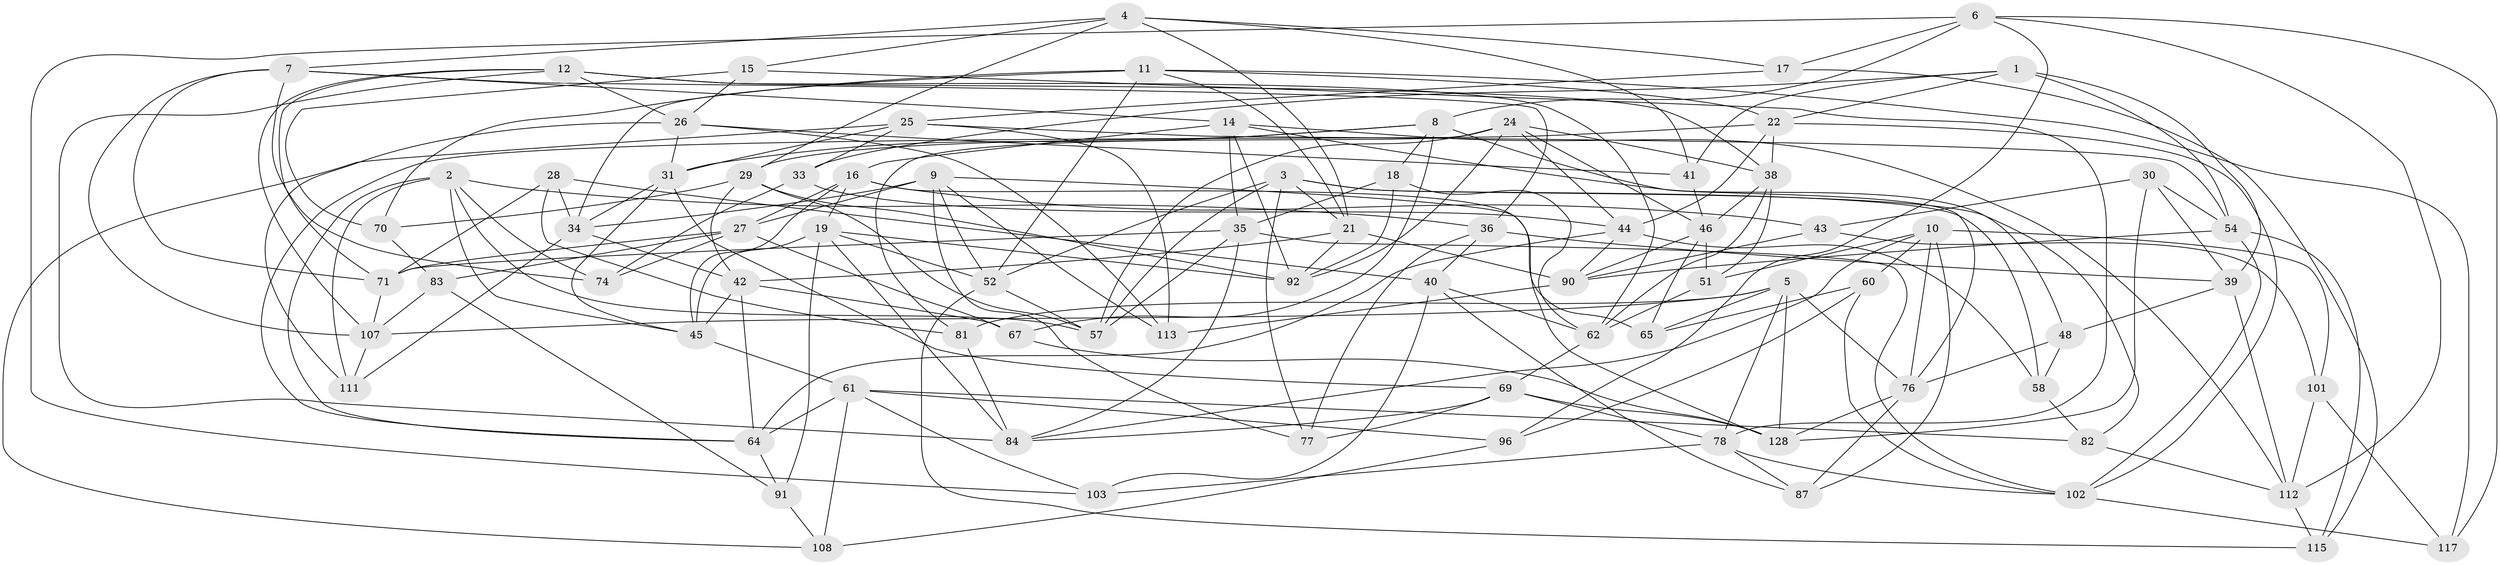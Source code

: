 // original degree distribution, {4: 1.0}
// Generated by graph-tools (version 1.1) at 2025/11/02/27/25 16:11:46]
// undirected, 80 vertices, 208 edges
graph export_dot {
graph [start="1"]
  node [color=gray90,style=filled];
  1 [super="+20"];
  2 [super="+122"];
  3 [super="+126"];
  4 [super="+13"];
  5 [super="+75"];
  6 [super="+59"];
  7 [super="+66"];
  8 [super="+94"];
  9 [super="+50"];
  10 [super="+32"];
  11 [super="+68"];
  12 [super="+127"];
  14 [super="+88"];
  15;
  16 [super="+37"];
  17;
  18;
  19 [super="+79"];
  21 [super="+49"];
  22 [super="+23"];
  24 [super="+53"];
  25 [super="+97"];
  26 [super="+72"];
  27 [super="+80"];
  28;
  29 [super="+105"];
  30;
  31 [super="+89"];
  33;
  34 [super="+55"];
  35 [super="+99"];
  36 [super="+93"];
  38 [super="+119"];
  39 [super="+116"];
  40 [super="+114"];
  41;
  42 [super="+73"];
  43;
  44 [super="+47"];
  45 [super="+85"];
  46 [super="+63"];
  48;
  51;
  52 [super="+56"];
  54 [super="+121"];
  57 [super="+124"];
  58;
  60;
  61 [super="+98"];
  62 [super="+110"];
  64 [super="+86"];
  65;
  67;
  69 [super="+95"];
  70;
  71 [super="+106"];
  74;
  76 [super="+100"];
  77;
  78 [super="+118"];
  81;
  82;
  83;
  84 [super="+109"];
  87;
  90 [super="+120"];
  91;
  92 [super="+104"];
  96;
  101;
  102 [super="+123"];
  103;
  107 [super="+125"];
  108;
  111;
  112 [super="+130"];
  113;
  115;
  117;
  128 [super="+129"];
  1 -- 41;
  1 -- 22;
  1 -- 39 [weight=2];
  1 -- 54;
  1 -- 33;
  2 -- 111;
  2 -- 36;
  2 -- 74;
  2 -- 45;
  2 -- 64;
  2 -- 57;
  3 -- 77;
  3 -- 57;
  3 -- 82;
  3 -- 58;
  3 -- 21;
  3 -- 52;
  4 -- 15;
  4 -- 7;
  4 -- 21;
  4 -- 41;
  4 -- 29;
  4 -- 17;
  5 -- 65;
  5 -- 76;
  5 -- 107;
  5 -- 128;
  5 -- 81;
  5 -- 78;
  6 -- 103;
  6 -- 96;
  6 -- 112;
  6 -- 8;
  6 -- 17;
  6 -- 117;
  7 -- 107;
  7 -- 74;
  7 -- 14;
  7 -- 36;
  7 -- 71;
  8 -- 18;
  8 -- 76;
  8 -- 67;
  8 -- 31;
  8 -- 29;
  9 -- 113;
  9 -- 34;
  9 -- 128;
  9 -- 52;
  9 -- 77;
  9 -- 27;
  10 -- 51;
  10 -- 84;
  10 -- 60;
  10 -- 76;
  10 -- 101;
  10 -- 87;
  11 -- 34;
  11 -- 21;
  11 -- 70;
  11 -- 52;
  11 -- 117;
  11 -- 22;
  12 -- 26;
  12 -- 62;
  12 -- 38;
  12 -- 107;
  12 -- 84;
  12 -- 71;
  14 -- 48;
  14 -- 16;
  14 -- 112;
  14 -- 92;
  14 -- 35;
  15 -- 78;
  15 -- 70;
  15 -- 26;
  16 -- 27;
  16 -- 45;
  16 -- 65;
  16 -- 43;
  16 -- 19;
  17 -- 25;
  17 -- 115;
  18 -- 62;
  18 -- 35;
  18 -- 92;
  19 -- 92;
  19 -- 84;
  19 -- 45;
  19 -- 91;
  19 -- 52;
  21 -- 90;
  21 -- 42;
  21 -- 92;
  22 -- 64;
  22 -- 44;
  22 -- 38;
  22 -- 102;
  24 -- 38;
  24 -- 57;
  24 -- 81;
  24 -- 44;
  24 -- 46;
  24 -- 92;
  25 -- 108;
  25 -- 113;
  25 -- 54;
  25 -- 33;
  25 -- 31;
  26 -- 31;
  26 -- 111;
  26 -- 41;
  26 -- 113;
  27 -- 83;
  27 -- 71;
  27 -- 67;
  27 -- 74;
  28 -- 81;
  28 -- 40;
  28 -- 71;
  28 -- 34;
  29 -- 92;
  29 -- 42;
  29 -- 70;
  29 -- 57;
  30 -- 43;
  30 -- 128;
  30 -- 54;
  30 -- 39;
  31 -- 34;
  31 -- 45;
  31 -- 69;
  33 -- 44;
  33 -- 74;
  34 -- 111;
  34 -- 42;
  35 -- 71;
  35 -- 102;
  35 -- 84;
  35 -- 57;
  36 -- 77;
  36 -- 39;
  36 -- 40 [weight=2];
  38 -- 62;
  38 -- 46;
  38 -- 51;
  39 -- 48;
  39 -- 112;
  40 -- 87;
  40 -- 103;
  40 -- 62;
  41 -- 46;
  42 -- 67;
  42 -- 64;
  42 -- 45;
  43 -- 101;
  43 -- 90;
  44 -- 58;
  44 -- 90;
  44 -- 64;
  45 -- 61;
  46 -- 65;
  46 -- 90;
  46 -- 51;
  48 -- 76;
  48 -- 58;
  51 -- 62;
  52 -- 57;
  52 -- 115;
  54 -- 102;
  54 -- 90;
  54 -- 115;
  58 -- 82;
  60 -- 96;
  60 -- 65;
  60 -- 102;
  61 -- 103;
  61 -- 96;
  61 -- 82;
  61 -- 64;
  61 -- 108;
  62 -- 69;
  64 -- 91;
  67 -- 128;
  69 -- 128;
  69 -- 84;
  69 -- 77;
  69 -- 78;
  70 -- 83;
  71 -- 107;
  76 -- 87;
  76 -- 128;
  78 -- 102;
  78 -- 87;
  78 -- 103;
  81 -- 84;
  82 -- 112;
  83 -- 91;
  83 -- 107;
  90 -- 113;
  91 -- 108;
  96 -- 108;
  101 -- 117;
  101 -- 112;
  102 -- 117;
  107 -- 111;
  112 -- 115;
}
